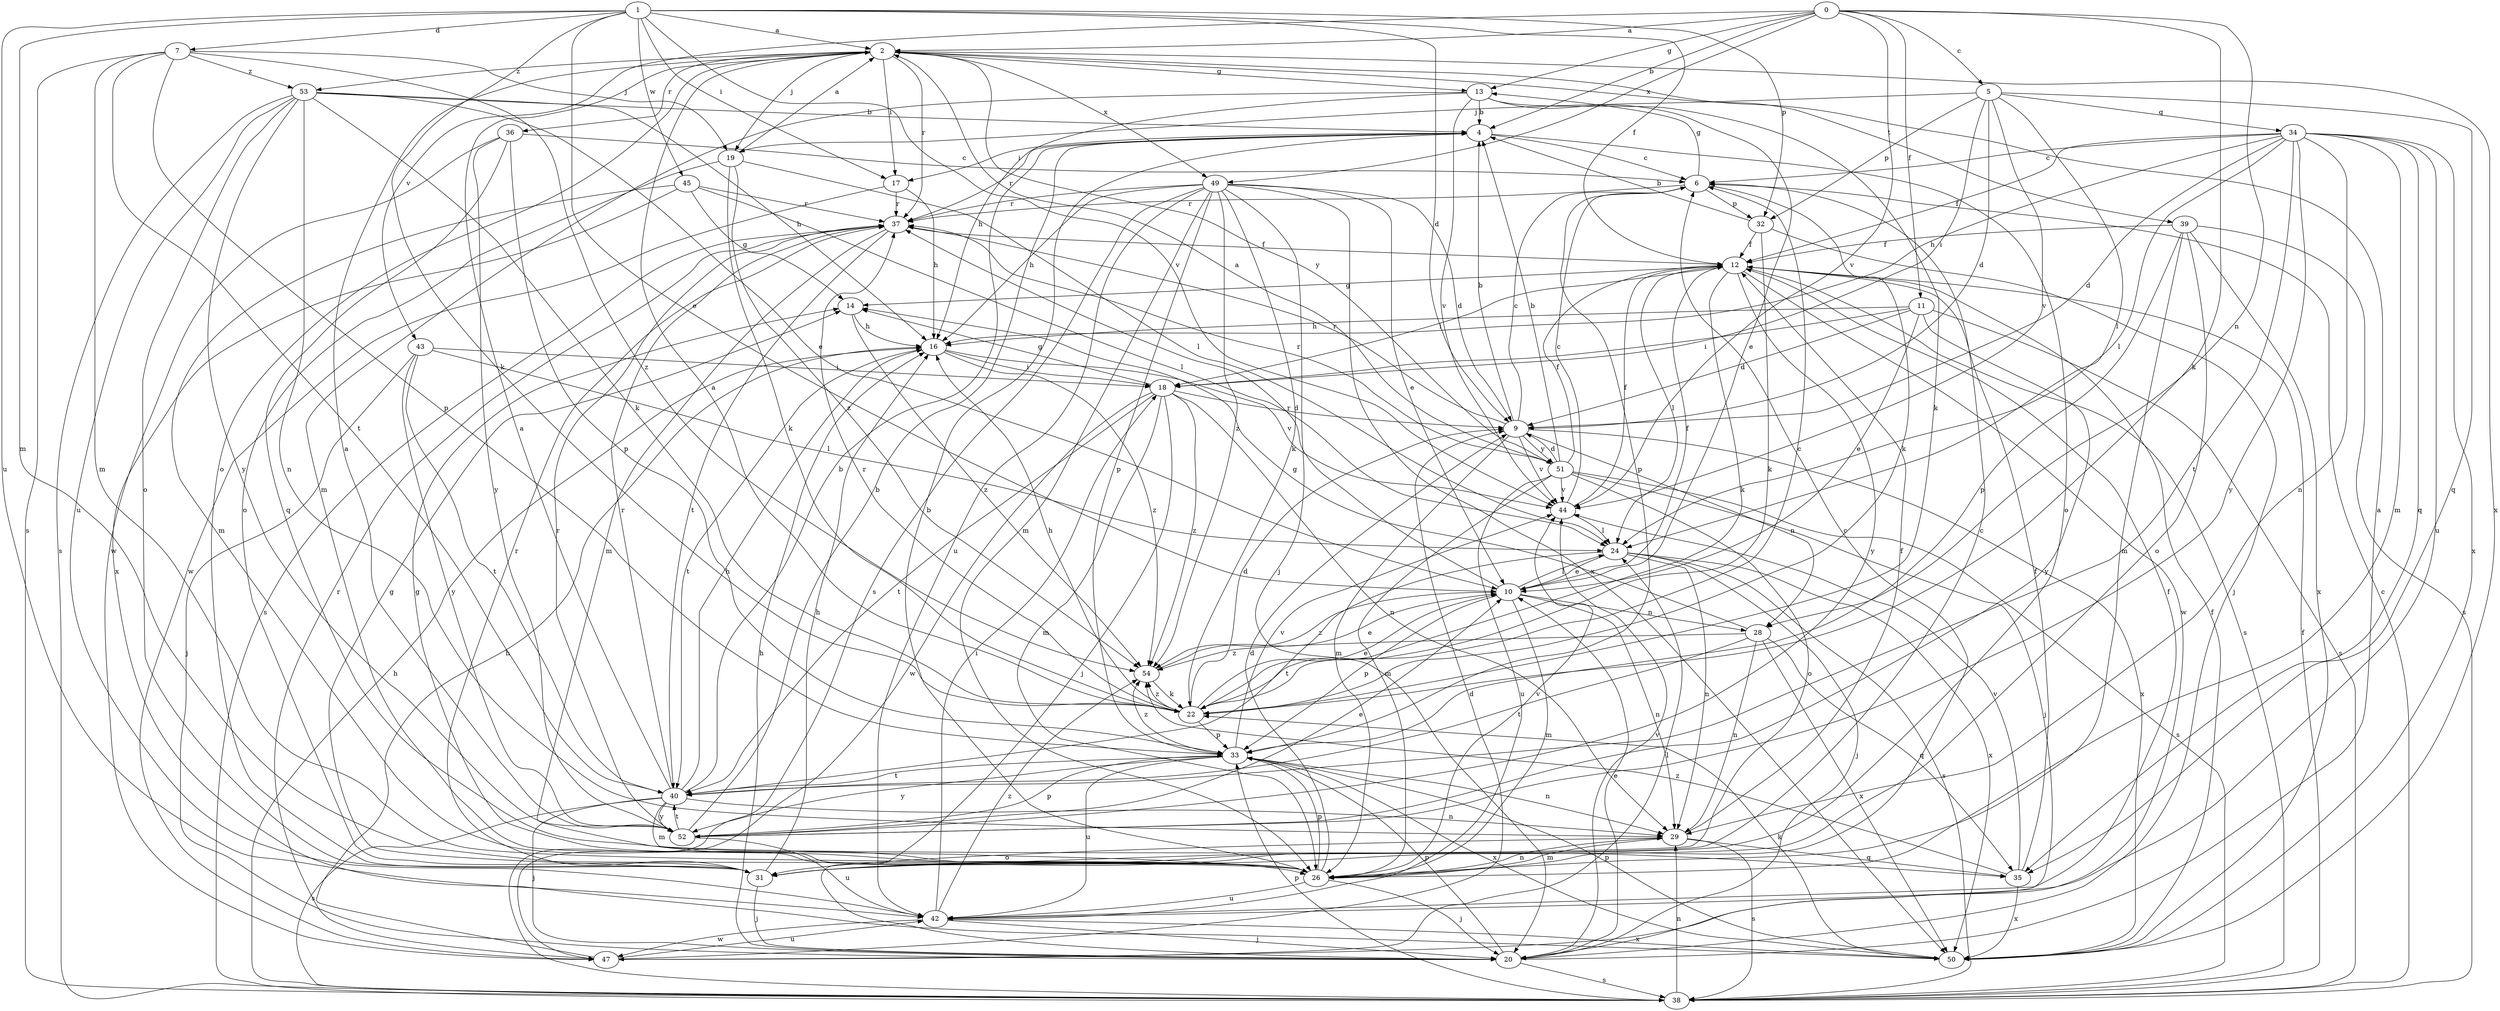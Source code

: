 strict digraph  {
0;
1;
2;
4;
5;
6;
7;
9;
10;
11;
12;
13;
14;
16;
17;
18;
19;
20;
22;
24;
26;
28;
29;
31;
32;
33;
34;
35;
36;
37;
38;
39;
40;
42;
43;
44;
45;
47;
49;
50;
51;
52;
53;
54;
0 -> 2  [label=a];
0 -> 4  [label=b];
0 -> 5  [label=c];
0 -> 11  [label=f];
0 -> 13  [label=g];
0 -> 22  [label=k];
0 -> 28  [label=n];
0 -> 43  [label=v];
0 -> 44  [label=v];
0 -> 49  [label=x];
1 -> 2  [label=a];
1 -> 7  [label=d];
1 -> 9  [label=d];
1 -> 10  [label=e];
1 -> 12  [label=f];
1 -> 17  [label=i];
1 -> 22  [label=k];
1 -> 26  [label=m];
1 -> 32  [label=p];
1 -> 42  [label=u];
1 -> 44  [label=v];
1 -> 45  [label=w];
2 -> 13  [label=g];
2 -> 17  [label=i];
2 -> 19  [label=j];
2 -> 31  [label=o];
2 -> 36  [label=r];
2 -> 37  [label=r];
2 -> 39  [label=t];
2 -> 49  [label=x];
2 -> 50  [label=x];
2 -> 51  [label=y];
2 -> 53  [label=z];
4 -> 6  [label=c];
4 -> 17  [label=i];
4 -> 31  [label=o];
4 -> 37  [label=r];
5 -> 9  [label=d];
5 -> 18  [label=i];
5 -> 19  [label=j];
5 -> 24  [label=l];
5 -> 32  [label=p];
5 -> 34  [label=q];
5 -> 35  [label=q];
5 -> 44  [label=v];
6 -> 13  [label=g];
6 -> 22  [label=k];
6 -> 32  [label=p];
6 -> 33  [label=p];
6 -> 37  [label=r];
7 -> 19  [label=j];
7 -> 26  [label=m];
7 -> 33  [label=p];
7 -> 38  [label=s];
7 -> 40  [label=t];
7 -> 53  [label=z];
7 -> 54  [label=z];
9 -> 4  [label=b];
9 -> 6  [label=c];
9 -> 26  [label=m];
9 -> 28  [label=n];
9 -> 37  [label=r];
9 -> 44  [label=v];
9 -> 50  [label=x];
9 -> 51  [label=y];
10 -> 12  [label=f];
10 -> 24  [label=l];
10 -> 26  [label=m];
10 -> 28  [label=n];
10 -> 29  [label=n];
10 -> 33  [label=p];
10 -> 37  [label=r];
10 -> 54  [label=z];
11 -> 9  [label=d];
11 -> 10  [label=e];
11 -> 16  [label=h];
11 -> 18  [label=i];
11 -> 38  [label=s];
11 -> 52  [label=y];
12 -> 14  [label=g];
12 -> 18  [label=i];
12 -> 22  [label=k];
12 -> 24  [label=l];
12 -> 38  [label=s];
12 -> 47  [label=w];
12 -> 52  [label=y];
13 -> 4  [label=b];
13 -> 10  [label=e];
13 -> 16  [label=h];
13 -> 22  [label=k];
13 -> 26  [label=m];
13 -> 44  [label=v];
14 -> 16  [label=h];
14 -> 54  [label=z];
16 -> 18  [label=i];
16 -> 40  [label=t];
16 -> 44  [label=v];
16 -> 54  [label=z];
17 -> 16  [label=h];
17 -> 37  [label=r];
17 -> 47  [label=w];
18 -> 9  [label=d];
18 -> 14  [label=g];
18 -> 20  [label=j];
18 -> 26  [label=m];
18 -> 29  [label=n];
18 -> 40  [label=t];
18 -> 47  [label=w];
18 -> 54  [label=z];
19 -> 2  [label=a];
19 -> 22  [label=k];
19 -> 24  [label=l];
19 -> 31  [label=o];
19 -> 54  [label=z];
20 -> 2  [label=a];
20 -> 10  [label=e];
20 -> 16  [label=h];
20 -> 33  [label=p];
20 -> 38  [label=s];
20 -> 44  [label=v];
22 -> 2  [label=a];
22 -> 6  [label=c];
22 -> 9  [label=d];
22 -> 10  [label=e];
22 -> 16  [label=h];
22 -> 33  [label=p];
22 -> 37  [label=r];
22 -> 54  [label=z];
24 -> 10  [label=e];
24 -> 20  [label=j];
24 -> 29  [label=n];
24 -> 38  [label=s];
24 -> 40  [label=t];
24 -> 50  [label=x];
26 -> 4  [label=b];
26 -> 6  [label=c];
26 -> 9  [label=d];
26 -> 14  [label=g];
26 -> 20  [label=j];
26 -> 29  [label=n];
26 -> 33  [label=p];
26 -> 42  [label=u];
26 -> 44  [label=v];
28 -> 14  [label=g];
28 -> 29  [label=n];
28 -> 35  [label=q];
28 -> 40  [label=t];
28 -> 50  [label=x];
28 -> 54  [label=z];
29 -> 12  [label=f];
29 -> 26  [label=m];
29 -> 31  [label=o];
29 -> 35  [label=q];
29 -> 38  [label=s];
31 -> 6  [label=c];
31 -> 14  [label=g];
31 -> 16  [label=h];
31 -> 20  [label=j];
31 -> 37  [label=r];
32 -> 4  [label=b];
32 -> 12  [label=f];
32 -> 20  [label=j];
32 -> 22  [label=k];
33 -> 29  [label=n];
33 -> 40  [label=t];
33 -> 42  [label=u];
33 -> 44  [label=v];
33 -> 50  [label=x];
33 -> 52  [label=y];
33 -> 54  [label=z];
34 -> 6  [label=c];
34 -> 9  [label=d];
34 -> 12  [label=f];
34 -> 16  [label=h];
34 -> 24  [label=l];
34 -> 26  [label=m];
34 -> 29  [label=n];
34 -> 35  [label=q];
34 -> 40  [label=t];
34 -> 42  [label=u];
34 -> 50  [label=x];
34 -> 52  [label=y];
35 -> 12  [label=f];
35 -> 44  [label=v];
35 -> 50  [label=x];
35 -> 54  [label=z];
36 -> 6  [label=c];
36 -> 33  [label=p];
36 -> 35  [label=q];
36 -> 47  [label=w];
36 -> 52  [label=y];
37 -> 12  [label=f];
37 -> 26  [label=m];
37 -> 38  [label=s];
37 -> 40  [label=t];
38 -> 6  [label=c];
38 -> 12  [label=f];
38 -> 16  [label=h];
38 -> 29  [label=n];
38 -> 33  [label=p];
39 -> 12  [label=f];
39 -> 26  [label=m];
39 -> 31  [label=o];
39 -> 33  [label=p];
39 -> 38  [label=s];
39 -> 50  [label=x];
40 -> 2  [label=a];
40 -> 4  [label=b];
40 -> 16  [label=h];
40 -> 20  [label=j];
40 -> 26  [label=m];
40 -> 29  [label=n];
40 -> 37  [label=r];
40 -> 38  [label=s];
40 -> 52  [label=y];
42 -> 12  [label=f];
42 -> 18  [label=i];
42 -> 20  [label=j];
42 -> 47  [label=w];
42 -> 50  [label=x];
42 -> 54  [label=z];
43 -> 18  [label=i];
43 -> 20  [label=j];
43 -> 24  [label=l];
43 -> 40  [label=t];
43 -> 52  [label=y];
44 -> 6  [label=c];
44 -> 12  [label=f];
44 -> 24  [label=l];
45 -> 14  [label=g];
45 -> 24  [label=l];
45 -> 26  [label=m];
45 -> 37  [label=r];
45 -> 50  [label=x];
47 -> 9  [label=d];
47 -> 16  [label=h];
47 -> 24  [label=l];
47 -> 37  [label=r];
47 -> 42  [label=u];
49 -> 9  [label=d];
49 -> 10  [label=e];
49 -> 16  [label=h];
49 -> 20  [label=j];
49 -> 22  [label=k];
49 -> 26  [label=m];
49 -> 33  [label=p];
49 -> 37  [label=r];
49 -> 38  [label=s];
49 -> 42  [label=u];
49 -> 50  [label=x];
49 -> 54  [label=z];
50 -> 12  [label=f];
50 -> 22  [label=k];
50 -> 33  [label=p];
51 -> 2  [label=a];
51 -> 4  [label=b];
51 -> 9  [label=d];
51 -> 12  [label=f];
51 -> 20  [label=j];
51 -> 26  [label=m];
51 -> 31  [label=o];
51 -> 37  [label=r];
51 -> 38  [label=s];
51 -> 42  [label=u];
51 -> 44  [label=v];
52 -> 2  [label=a];
52 -> 4  [label=b];
52 -> 10  [label=e];
52 -> 33  [label=p];
52 -> 37  [label=r];
52 -> 40  [label=t];
52 -> 42  [label=u];
53 -> 4  [label=b];
53 -> 10  [label=e];
53 -> 16  [label=h];
53 -> 22  [label=k];
53 -> 29  [label=n];
53 -> 31  [label=o];
53 -> 38  [label=s];
53 -> 42  [label=u];
53 -> 52  [label=y];
54 -> 10  [label=e];
54 -> 22  [label=k];
}
